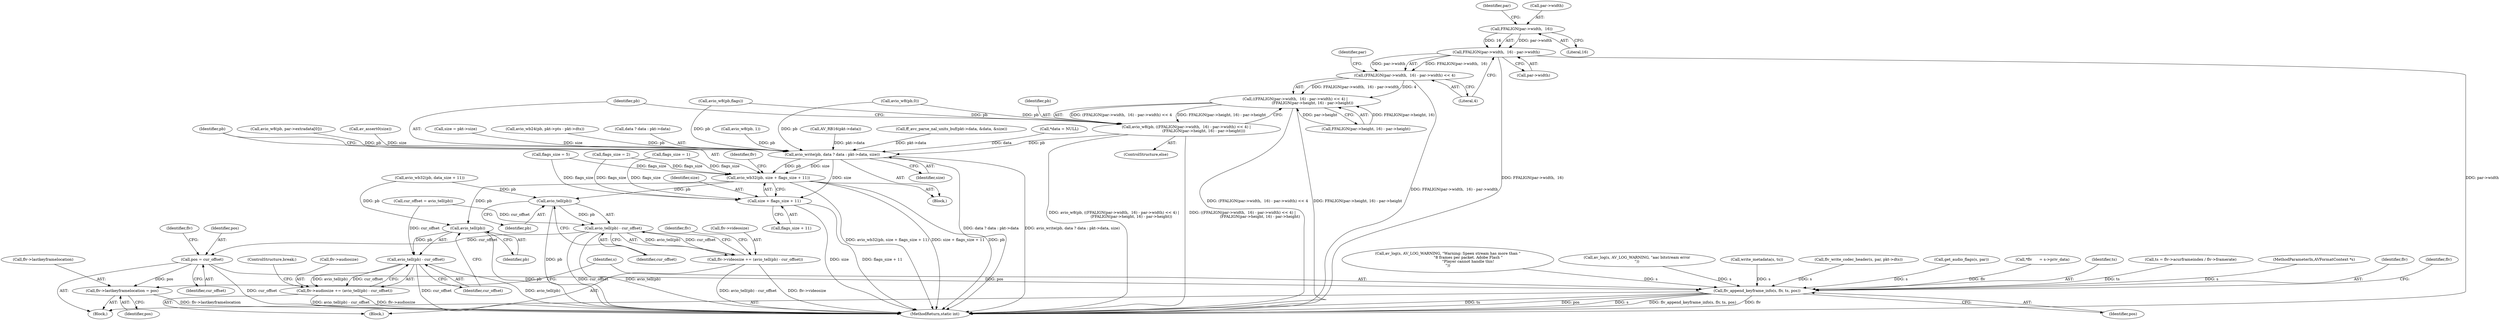 digraph "0_FFmpeg_6b67d7f05918f7a1ee8fc6ff21355d7e8736aa10@pointer" {
"1000756" [label="(Call,FFALIGN(par->width,  16) - par->width)"];
"1000757" [label="(Call,FFALIGN(par->width,  16))"];
"1000755" [label="(Call,(FFALIGN(par->width,  16) - par->width) << 4)"];
"1000754" [label="(Call,((FFALIGN(par->width,  16) - par->width) << 4) |\n                             (FFALIGN(par->height, 16) - par->height))"];
"1000752" [label="(Call,avio_w8(pb, ((FFALIGN(par->width,  16) - par->width) << 4) |\n                             (FFALIGN(par->height, 16) - par->height)))"];
"1000811" [label="(Call,avio_write(pb, data ? data : pkt->data, size))"];
"1000820" [label="(Call,avio_wb32(pb, size + flags_size + 11))"];
"1000864" [label="(Call,avio_tell(pb))"];
"1000863" [label="(Call,avio_tell(pb) - cur_offset)"];
"1000859" [label="(Call,flv->videosize += (avio_tell(pb) - cur_offset))"];
"1000896" [label="(Call,pos = cur_offset)"];
"1000910" [label="(Call,flv->lastkeyframelocation = pos)"];
"1000915" [label="(Call,flv_append_keyframe_info(s, flv, ts, pos))"];
"1000931" [label="(Call,avio_tell(pb))"];
"1000930" [label="(Call,avio_tell(pb) - cur_offset)"];
"1000926" [label="(Call,flv->audiosize += (avio_tell(pb) - cur_offset))"];
"1000822" [label="(Call,size + flags_size + 11)"];
"1000438" [label="(Call,av_assert0(size))"];
"1000869" [label="(Identifier,flv)"];
"1000884" [label="(Block,)"];
"1000763" [label="(Identifier,par)"];
"1000812" [label="(Identifier,pb)"];
"1000556" [label="(Call,av_log(s, AV_LOG_WARNING, \"Warning: Speex stream has more than \"\n                                  \"8 frames per packet. Adobe Flash \"\n                                  \"Player cannot handle this!\n\"))"];
"1000165" [label="(Call,cur_offset = avio_tell(pb))"];
"1000933" [label="(Identifier,cur_offset)"];
"1000758" [label="(Call,par->width)"];
"1000866" [label="(Identifier,cur_offset)"];
"1000756" [label="(Call,FFALIGN(par->width,  16) - par->width)"];
"1000769" [label="(Identifier,par)"];
"1000820" [label="(Call,avio_wb32(pb, size + flags_size + 11))"];
"1000911" [label="(Call,flv->lastkeyframelocation)"];
"1000865" [label="(Identifier,pb)"];
"1000538" [label="(Call,av_log(s, AV_LOG_WARNING, \"aac bitstream error\n\"))"];
"1000950" [label="(MethodReturn,static int)"];
"1000916" [label="(Identifier,s)"];
"1000753" [label="(Identifier,pb)"];
"1000765" [label="(Literal,4)"];
"1000710" [label="(Block,)"];
"1000821" [label="(Identifier,pb)"];
"1000829" [label="(Identifier,flv)"];
"1000932" [label="(Identifier,pb)"];
"1000766" [label="(Call,FFALIGN(par->height, 16) - par->height)"];
"1000372" [label="(Call,write_metadata(s, ts))"];
"1000323" [label="(Call,flv_write_codec_header(s, par, pkt->dts))"];
"1000857" [label="(Block,)"];
"1000930" [label="(Call,avio_tell(pb) - cur_offset)"];
"1000915" [label="(Call,flv_append_keyframe_info(s, flv, ts, pos))"];
"1000782" [label="(Call,avio_w8(pb, 1))"];
"1000715" [label="(Call,avio_w8(pb,flags))"];
"1000228" [label="(Call,flags_size = 5)"];
"1000755" [label="(Call,(FFALIGN(par->width,  16) - par->width) << 4)"];
"1000513" [label="(Call,AV_RB16(pkt->data))"];
"1000486" [label="(Call,ff_avc_parse_nal_units_buf(pkt->data, &data, &size))"];
"1000910" [label="(Call,flv->lastkeyframelocation = pos)"];
"1000435" [label="(Call,get_audio_flags(s, par))"];
"1000824" [label="(Call,flags_size + 11)"];
"1000762" [label="(Call,par->width)"];
"1000154" [label="(Call,*data = NULL)"];
"1000212" [label="(Call,flags_size = 2)"];
"1000811" [label="(Call,avio_write(pb, data ? data : pkt->data, size))"];
"1000744" [label="(Call,avio_w8(pb, par->extradata[0]))"];
"1000754" [label="(Call,((FFALIGN(par->width,  16) - par->width) << 4) |\n                             (FFALIGN(par->height, 16) - par->height))"];
"1000914" [label="(Identifier,pos)"];
"1000129" [label="(Call,*flv      = s->priv_data)"];
"1000918" [label="(Identifier,ts)"];
"1000863" [label="(Call,avio_tell(pb) - cur_offset)"];
"1000757" [label="(Call,FFALIGN(par->width,  16))"];
"1000724" [label="(Call,avio_w8(pb,0))"];
"1000859" [label="(Call,flv->videosize += (avio_tell(pb) - cur_offset))"];
"1000926" [label="(Call,flv->audiosize += (avio_tell(pb) - cur_offset))"];
"1000751" [label="(ControlStructure,else)"];
"1000886" [label="(Call,ts = flv->acurframeindex / flv->framerate)"];
"1000897" [label="(Identifier,pos)"];
"1000148" [label="(Call,size = pkt->size)"];
"1000704" [label="(Call,avio_wb32(pb, data_size + 11))"];
"1000927" [label="(Call,flv->audiosize)"];
"1000898" [label="(Identifier,cur_offset)"];
"1000860" [label="(Call,flv->videosize)"];
"1000107" [label="(MethodParameterIn,AVFormatContext *s)"];
"1000761" [label="(Literal,16)"];
"1000802" [label="(Call,avio_wb24(pb, pkt->pts - pkt->dts))"];
"1000917" [label="(Identifier,flv)"];
"1000934" [label="(ControlStructure,break;)"];
"1000823" [label="(Identifier,size)"];
"1000901" [label="(Identifier,flv)"];
"1000896" [label="(Call,pos = cur_offset)"];
"1000752" [label="(Call,avio_w8(pb, ((FFALIGN(par->width,  16) - par->width) << 4) |\n                             (FFALIGN(par->height, 16) - par->height)))"];
"1000922" [label="(Identifier,flv)"];
"1000813" [label="(Call,data ? data : pkt->data)"];
"1000819" [label="(Identifier,size)"];
"1000822" [label="(Call,size + flags_size + 11)"];
"1000864" [label="(Call,avio_tell(pb))"];
"1000931" [label="(Call,avio_tell(pb))"];
"1000919" [label="(Identifier,pos)"];
"1000232" [label="(Call,flags_size = 1)"];
"1000756" -> "1000755"  [label="AST: "];
"1000756" -> "1000762"  [label="CFG: "];
"1000757" -> "1000756"  [label="AST: "];
"1000762" -> "1000756"  [label="AST: "];
"1000765" -> "1000756"  [label="CFG: "];
"1000756" -> "1000950"  [label="DDG: FFALIGN(par->width,  16)"];
"1000756" -> "1000950"  [label="DDG: par->width"];
"1000756" -> "1000755"  [label="DDG: FFALIGN(par->width,  16)"];
"1000756" -> "1000755"  [label="DDG: par->width"];
"1000757" -> "1000756"  [label="DDG: par->width"];
"1000757" -> "1000756"  [label="DDG: 16"];
"1000757" -> "1000761"  [label="CFG: "];
"1000758" -> "1000757"  [label="AST: "];
"1000761" -> "1000757"  [label="AST: "];
"1000763" -> "1000757"  [label="CFG: "];
"1000755" -> "1000754"  [label="AST: "];
"1000755" -> "1000765"  [label="CFG: "];
"1000765" -> "1000755"  [label="AST: "];
"1000769" -> "1000755"  [label="CFG: "];
"1000755" -> "1000950"  [label="DDG: FFALIGN(par->width,  16) - par->width"];
"1000755" -> "1000754"  [label="DDG: FFALIGN(par->width,  16) - par->width"];
"1000755" -> "1000754"  [label="DDG: 4"];
"1000754" -> "1000752"  [label="AST: "];
"1000754" -> "1000766"  [label="CFG: "];
"1000766" -> "1000754"  [label="AST: "];
"1000752" -> "1000754"  [label="CFG: "];
"1000754" -> "1000950"  [label="DDG: (FFALIGN(par->width,  16) - par->width) << 4"];
"1000754" -> "1000950"  [label="DDG: FFALIGN(par->height, 16) - par->height"];
"1000754" -> "1000752"  [label="DDG: (FFALIGN(par->width,  16) - par->width) << 4"];
"1000754" -> "1000752"  [label="DDG: FFALIGN(par->height, 16) - par->height"];
"1000766" -> "1000754"  [label="DDG: FFALIGN(par->height, 16)"];
"1000766" -> "1000754"  [label="DDG: par->height"];
"1000752" -> "1000751"  [label="AST: "];
"1000753" -> "1000752"  [label="AST: "];
"1000812" -> "1000752"  [label="CFG: "];
"1000752" -> "1000950"  [label="DDG: ((FFALIGN(par->width,  16) - par->width) << 4) |\n                             (FFALIGN(par->height, 16) - par->height)"];
"1000752" -> "1000950"  [label="DDG: avio_w8(pb, ((FFALIGN(par->width,  16) - par->width) << 4) |\n                             (FFALIGN(par->height, 16) - par->height))"];
"1000715" -> "1000752"  [label="DDG: pb"];
"1000724" -> "1000752"  [label="DDG: pb"];
"1000752" -> "1000811"  [label="DDG: pb"];
"1000811" -> "1000710"  [label="AST: "];
"1000811" -> "1000819"  [label="CFG: "];
"1000812" -> "1000811"  [label="AST: "];
"1000813" -> "1000811"  [label="AST: "];
"1000819" -> "1000811"  [label="AST: "];
"1000821" -> "1000811"  [label="CFG: "];
"1000811" -> "1000950"  [label="DDG: data ? data : pkt->data"];
"1000811" -> "1000950"  [label="DDG: avio_write(pb, data ? data : pkt->data, size)"];
"1000715" -> "1000811"  [label="DDG: pb"];
"1000802" -> "1000811"  [label="DDG: pb"];
"1000782" -> "1000811"  [label="DDG: pb"];
"1000724" -> "1000811"  [label="DDG: pb"];
"1000744" -> "1000811"  [label="DDG: pb"];
"1000154" -> "1000811"  [label="DDG: data"];
"1000513" -> "1000811"  [label="DDG: pkt->data"];
"1000486" -> "1000811"  [label="DDG: pkt->data"];
"1000148" -> "1000811"  [label="DDG: size"];
"1000438" -> "1000811"  [label="DDG: size"];
"1000811" -> "1000820"  [label="DDG: pb"];
"1000811" -> "1000820"  [label="DDG: size"];
"1000811" -> "1000822"  [label="DDG: size"];
"1000820" -> "1000710"  [label="AST: "];
"1000820" -> "1000822"  [label="CFG: "];
"1000821" -> "1000820"  [label="AST: "];
"1000822" -> "1000820"  [label="AST: "];
"1000829" -> "1000820"  [label="CFG: "];
"1000820" -> "1000950"  [label="DDG: avio_wb32(pb, size + flags_size + 11)"];
"1000820" -> "1000950"  [label="DDG: size + flags_size + 11"];
"1000820" -> "1000950"  [label="DDG: pb"];
"1000232" -> "1000820"  [label="DDG: flags_size"];
"1000228" -> "1000820"  [label="DDG: flags_size"];
"1000212" -> "1000820"  [label="DDG: flags_size"];
"1000820" -> "1000864"  [label="DDG: pb"];
"1000820" -> "1000931"  [label="DDG: pb"];
"1000864" -> "1000863"  [label="AST: "];
"1000864" -> "1000865"  [label="CFG: "];
"1000865" -> "1000864"  [label="AST: "];
"1000866" -> "1000864"  [label="CFG: "];
"1000864" -> "1000950"  [label="DDG: pb"];
"1000864" -> "1000863"  [label="DDG: pb"];
"1000704" -> "1000864"  [label="DDG: pb"];
"1000863" -> "1000859"  [label="AST: "];
"1000863" -> "1000866"  [label="CFG: "];
"1000866" -> "1000863"  [label="AST: "];
"1000859" -> "1000863"  [label="CFG: "];
"1000863" -> "1000950"  [label="DDG: cur_offset"];
"1000863" -> "1000950"  [label="DDG: avio_tell(pb)"];
"1000863" -> "1000859"  [label="DDG: avio_tell(pb)"];
"1000863" -> "1000859"  [label="DDG: cur_offset"];
"1000165" -> "1000863"  [label="DDG: cur_offset"];
"1000863" -> "1000896"  [label="DDG: cur_offset"];
"1000859" -> "1000857"  [label="AST: "];
"1000860" -> "1000859"  [label="AST: "];
"1000869" -> "1000859"  [label="CFG: "];
"1000859" -> "1000950"  [label="DDG: flv->videosize"];
"1000859" -> "1000950"  [label="DDG: avio_tell(pb) - cur_offset"];
"1000896" -> "1000884"  [label="AST: "];
"1000896" -> "1000898"  [label="CFG: "];
"1000897" -> "1000896"  [label="AST: "];
"1000898" -> "1000896"  [label="AST: "];
"1000901" -> "1000896"  [label="CFG: "];
"1000896" -> "1000950"  [label="DDG: cur_offset"];
"1000896" -> "1000910"  [label="DDG: pos"];
"1000896" -> "1000915"  [label="DDG: pos"];
"1000910" -> "1000884"  [label="AST: "];
"1000910" -> "1000914"  [label="CFG: "];
"1000911" -> "1000910"  [label="AST: "];
"1000914" -> "1000910"  [label="AST: "];
"1000916" -> "1000910"  [label="CFG: "];
"1000910" -> "1000950"  [label="DDG: flv->lastkeyframelocation"];
"1000915" -> "1000884"  [label="AST: "];
"1000915" -> "1000919"  [label="CFG: "];
"1000916" -> "1000915"  [label="AST: "];
"1000917" -> "1000915"  [label="AST: "];
"1000918" -> "1000915"  [label="AST: "];
"1000919" -> "1000915"  [label="AST: "];
"1000922" -> "1000915"  [label="CFG: "];
"1000915" -> "1000950"  [label="DDG: ts"];
"1000915" -> "1000950"  [label="DDG: pos"];
"1000915" -> "1000950"  [label="DDG: s"];
"1000915" -> "1000950"  [label="DDG: flv_append_keyframe_info(s, flv, ts, pos)"];
"1000915" -> "1000950"  [label="DDG: flv"];
"1000435" -> "1000915"  [label="DDG: s"];
"1000556" -> "1000915"  [label="DDG: s"];
"1000372" -> "1000915"  [label="DDG: s"];
"1000323" -> "1000915"  [label="DDG: s"];
"1000538" -> "1000915"  [label="DDG: s"];
"1000107" -> "1000915"  [label="DDG: s"];
"1000129" -> "1000915"  [label="DDG: flv"];
"1000886" -> "1000915"  [label="DDG: ts"];
"1000931" -> "1000930"  [label="AST: "];
"1000931" -> "1000932"  [label="CFG: "];
"1000932" -> "1000931"  [label="AST: "];
"1000933" -> "1000931"  [label="CFG: "];
"1000931" -> "1000950"  [label="DDG: pb"];
"1000931" -> "1000930"  [label="DDG: pb"];
"1000704" -> "1000931"  [label="DDG: pb"];
"1000930" -> "1000926"  [label="AST: "];
"1000930" -> "1000933"  [label="CFG: "];
"1000933" -> "1000930"  [label="AST: "];
"1000926" -> "1000930"  [label="CFG: "];
"1000930" -> "1000950"  [label="DDG: cur_offset"];
"1000930" -> "1000950"  [label="DDG: avio_tell(pb)"];
"1000930" -> "1000926"  [label="DDG: avio_tell(pb)"];
"1000930" -> "1000926"  [label="DDG: cur_offset"];
"1000165" -> "1000930"  [label="DDG: cur_offset"];
"1000926" -> "1000857"  [label="AST: "];
"1000927" -> "1000926"  [label="AST: "];
"1000934" -> "1000926"  [label="CFG: "];
"1000926" -> "1000950"  [label="DDG: flv->audiosize"];
"1000926" -> "1000950"  [label="DDG: avio_tell(pb) - cur_offset"];
"1000822" -> "1000824"  [label="CFG: "];
"1000823" -> "1000822"  [label="AST: "];
"1000824" -> "1000822"  [label="AST: "];
"1000822" -> "1000950"  [label="DDG: flags_size + 11"];
"1000822" -> "1000950"  [label="DDG: size"];
"1000232" -> "1000822"  [label="DDG: flags_size"];
"1000228" -> "1000822"  [label="DDG: flags_size"];
"1000212" -> "1000822"  [label="DDG: flags_size"];
}

